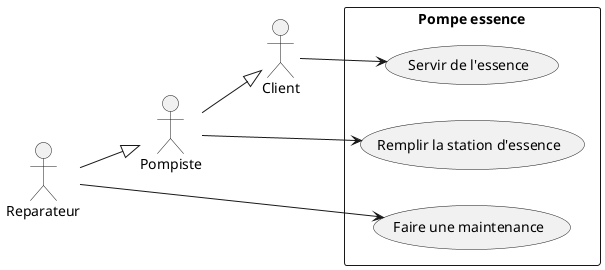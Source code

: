 @startuml
left to right direction
 
actor Client
actor Pompiste
actor Reparateur

 
rectangle "Pompe essence" {
    usecase "Servir de l'essence" as UC1
    usecase "Remplir la station d'essence" as UC2
    usecase "Faire une maintenance" as UC3
}
 
Client --> UC1
Pompiste --> UC2
Reparateur --> UC3

Pompiste --|> Client
Reparateur --|> Pompiste

@enduml
